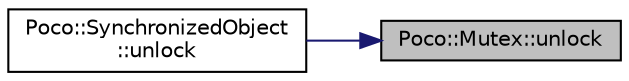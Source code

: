 digraph "Poco::Mutex::unlock"
{
 // LATEX_PDF_SIZE
  edge [fontname="Helvetica",fontsize="10",labelfontname="Helvetica",labelfontsize="10"];
  node [fontname="Helvetica",fontsize="10",shape=record];
  rankdir="RL";
  Node1 [label="Poco::Mutex::unlock",height=0.2,width=0.4,color="black", fillcolor="grey75", style="filled", fontcolor="black",tooltip=" "];
  Node1 -> Node2 [dir="back",color="midnightblue",fontsize="10",style="solid"];
  Node2 [label="Poco::SynchronizedObject\l::unlock",height=0.2,width=0.4,color="black", fillcolor="white", style="filled",URL="$classPoco_1_1SynchronizedObject.html#a53d7ac5b1bbb4226f9f468594c98b6d1",tooltip=" "];
}

